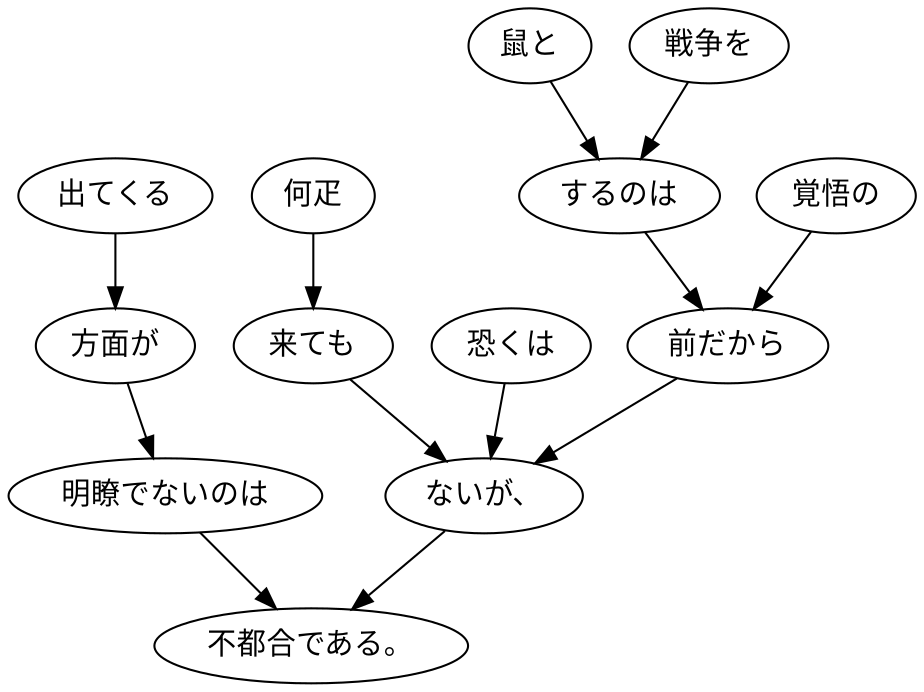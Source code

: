 digraph graph3247 {
	node0 [label="鼠と"];
	node1 [label="戦争を"];
	node2 [label="するのは"];
	node3 [label="覚悟の"];
	node4 [label="前だから"];
	node5 [label="何疋"];
	node6 [label="来ても"];
	node7 [label="恐くは"];
	node8 [label="ないが、"];
	node9 [label="出てくる"];
	node10 [label="方面が"];
	node11 [label="明瞭でないのは"];
	node12 [label="不都合である。"];
	node0 -> node2;
	node1 -> node2;
	node2 -> node4;
	node3 -> node4;
	node4 -> node8;
	node5 -> node6;
	node6 -> node8;
	node7 -> node8;
	node8 -> node12;
	node9 -> node10;
	node10 -> node11;
	node11 -> node12;
}
